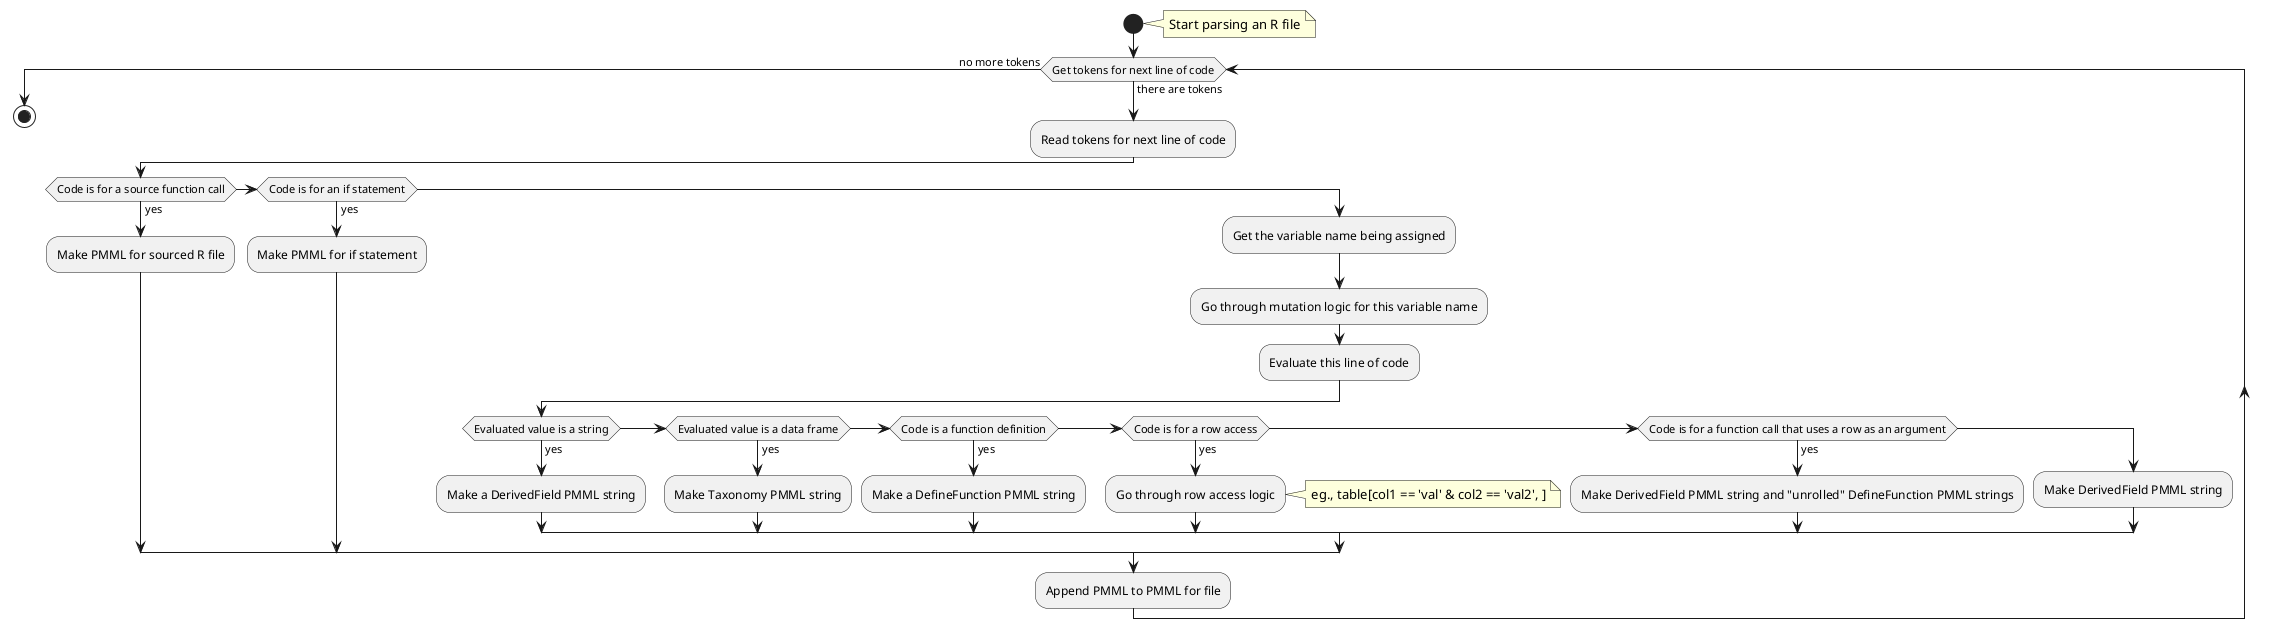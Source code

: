 @startuml

start
note right: Start parsing an R file

while (Get tokens for next line of code) is (there are tokens) 
    :Read tokens for next line of code;
    
    if (Code is for a source function call) then (yes)
        :Make PMML for sourced R file;
    elseif (Code is for an if statement) then (yes)
        :Make PMML for if statement;
    else
        :Get the variable name being assigned;

        :Go through mutation logic for this variable name;

        :Evaluate this line of code;

        if (Evaluated value is a string) then (yes)
            :Make a DerivedField PMML string;
        elseif (Evaluated value is a data frame) then (yes)
            :Make Taxonomy PMML string;
        elseif (Code is a function definition) then (yes)
            :Make a DefineFunction PMML string;
        elseif(Code is for a row access) then (yes)
            :Go through row access logic;
            note right: eg., table[col1 == 'val' & col2 == 'val2', ]
        elseif(Code is for a function call that uses a row as an argument) then (yes)
            :Make DerivedField PMML string and "unrolled" DefineFunction PMML strings;
        else 
            :Make DerivedField PMML string;
        endif
    endif

    :Append PMML to PMML for file;
endwhile (no more tokens)

stop

@enduml